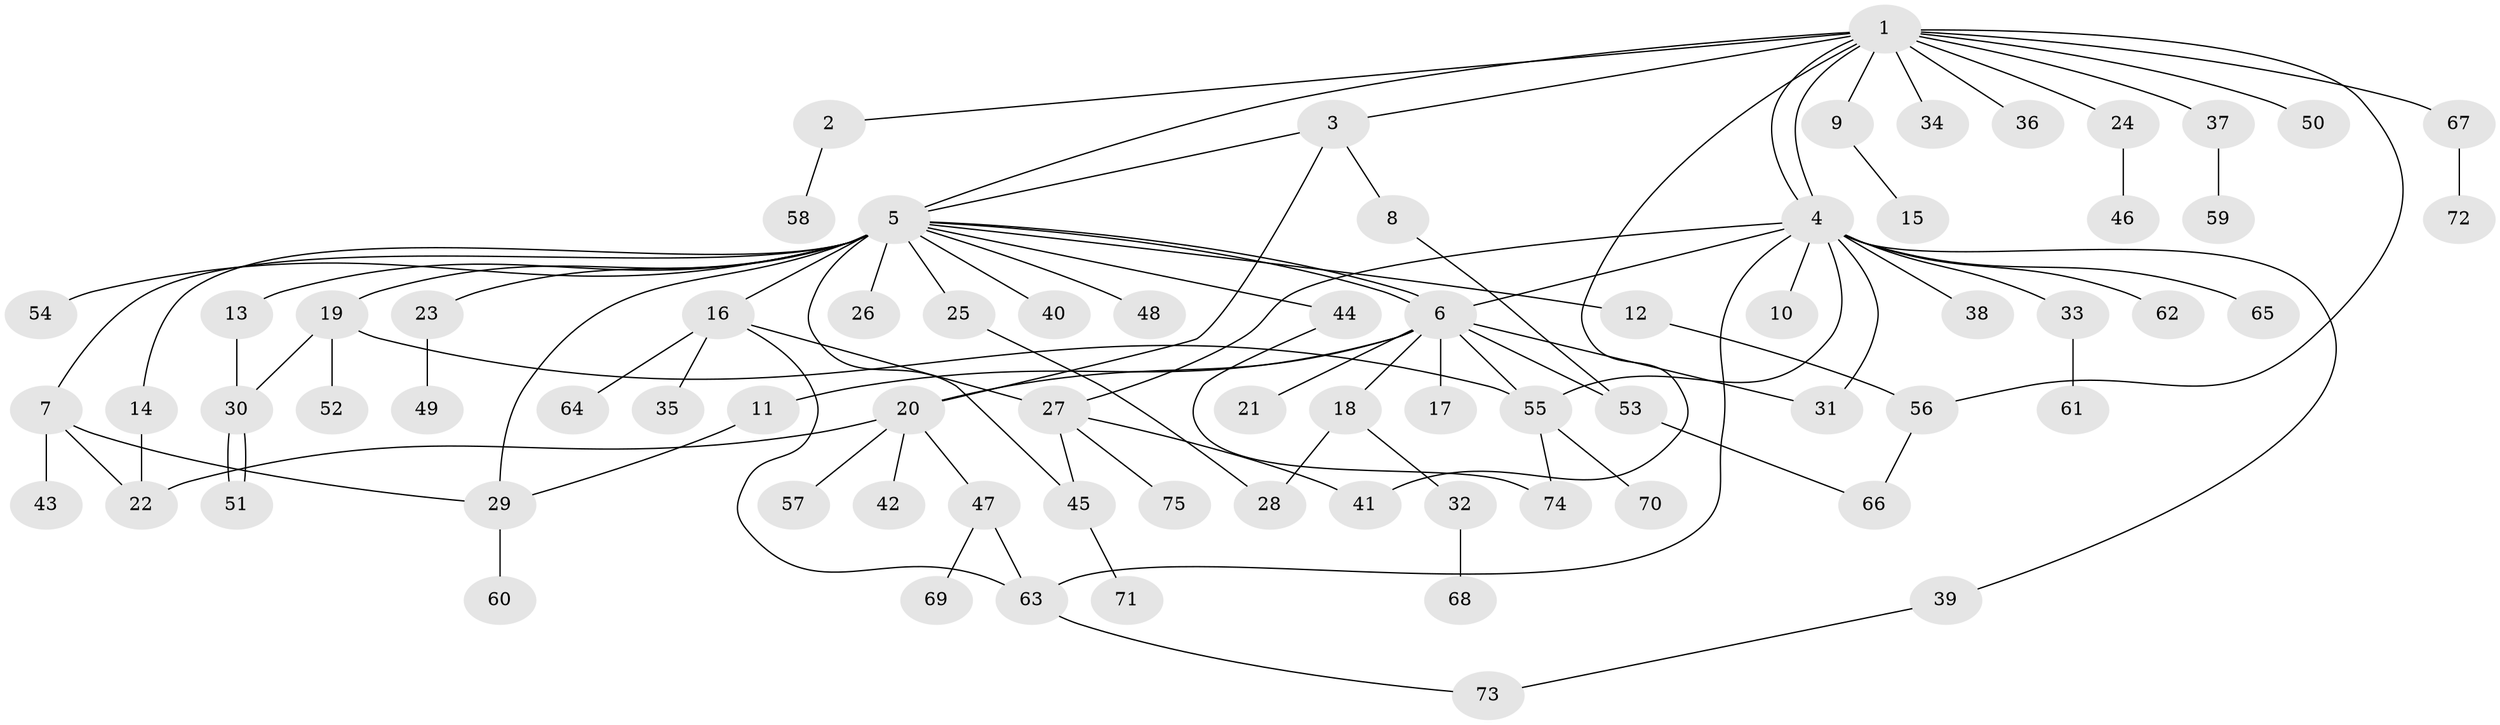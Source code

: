 // coarse degree distribution, {23: 0.019230769230769232, 1: 0.5, 4: 0.09615384615384616, 19: 0.019230769230769232, 10: 0.019230769230769232, 5: 0.057692307692307696, 3: 0.09615384615384616, 2: 0.19230769230769232}
// Generated by graph-tools (version 1.1) at 2025/41/03/06/25 10:41:45]
// undirected, 75 vertices, 99 edges
graph export_dot {
graph [start="1"]
  node [color=gray90,style=filled];
  1;
  2;
  3;
  4;
  5;
  6;
  7;
  8;
  9;
  10;
  11;
  12;
  13;
  14;
  15;
  16;
  17;
  18;
  19;
  20;
  21;
  22;
  23;
  24;
  25;
  26;
  27;
  28;
  29;
  30;
  31;
  32;
  33;
  34;
  35;
  36;
  37;
  38;
  39;
  40;
  41;
  42;
  43;
  44;
  45;
  46;
  47;
  48;
  49;
  50;
  51;
  52;
  53;
  54;
  55;
  56;
  57;
  58;
  59;
  60;
  61;
  62;
  63;
  64;
  65;
  66;
  67;
  68;
  69;
  70;
  71;
  72;
  73;
  74;
  75;
  1 -- 2;
  1 -- 3;
  1 -- 4;
  1 -- 4;
  1 -- 5;
  1 -- 9;
  1 -- 24;
  1 -- 34;
  1 -- 36;
  1 -- 37;
  1 -- 41;
  1 -- 50;
  1 -- 56;
  1 -- 67;
  2 -- 58;
  3 -- 5;
  3 -- 8;
  3 -- 20;
  4 -- 6;
  4 -- 10;
  4 -- 27;
  4 -- 31;
  4 -- 33;
  4 -- 38;
  4 -- 39;
  4 -- 55;
  4 -- 62;
  4 -- 63;
  4 -- 65;
  5 -- 6;
  5 -- 6;
  5 -- 7;
  5 -- 12;
  5 -- 13;
  5 -- 14;
  5 -- 16;
  5 -- 19;
  5 -- 23;
  5 -- 25;
  5 -- 26;
  5 -- 29;
  5 -- 40;
  5 -- 44;
  5 -- 45;
  5 -- 48;
  5 -- 54;
  6 -- 11;
  6 -- 17;
  6 -- 18;
  6 -- 20;
  6 -- 21;
  6 -- 31;
  6 -- 53;
  6 -- 55;
  7 -- 22;
  7 -- 29;
  7 -- 43;
  8 -- 53;
  9 -- 15;
  11 -- 29;
  12 -- 56;
  13 -- 30;
  14 -- 22;
  16 -- 27;
  16 -- 35;
  16 -- 63;
  16 -- 64;
  18 -- 28;
  18 -- 32;
  19 -- 30;
  19 -- 52;
  19 -- 55;
  20 -- 22;
  20 -- 42;
  20 -- 47;
  20 -- 57;
  23 -- 49;
  24 -- 46;
  25 -- 28;
  27 -- 41;
  27 -- 45;
  27 -- 75;
  29 -- 60;
  30 -- 51;
  30 -- 51;
  32 -- 68;
  33 -- 61;
  37 -- 59;
  39 -- 73;
  44 -- 74;
  45 -- 71;
  47 -- 63;
  47 -- 69;
  53 -- 66;
  55 -- 70;
  55 -- 74;
  56 -- 66;
  63 -- 73;
  67 -- 72;
}
